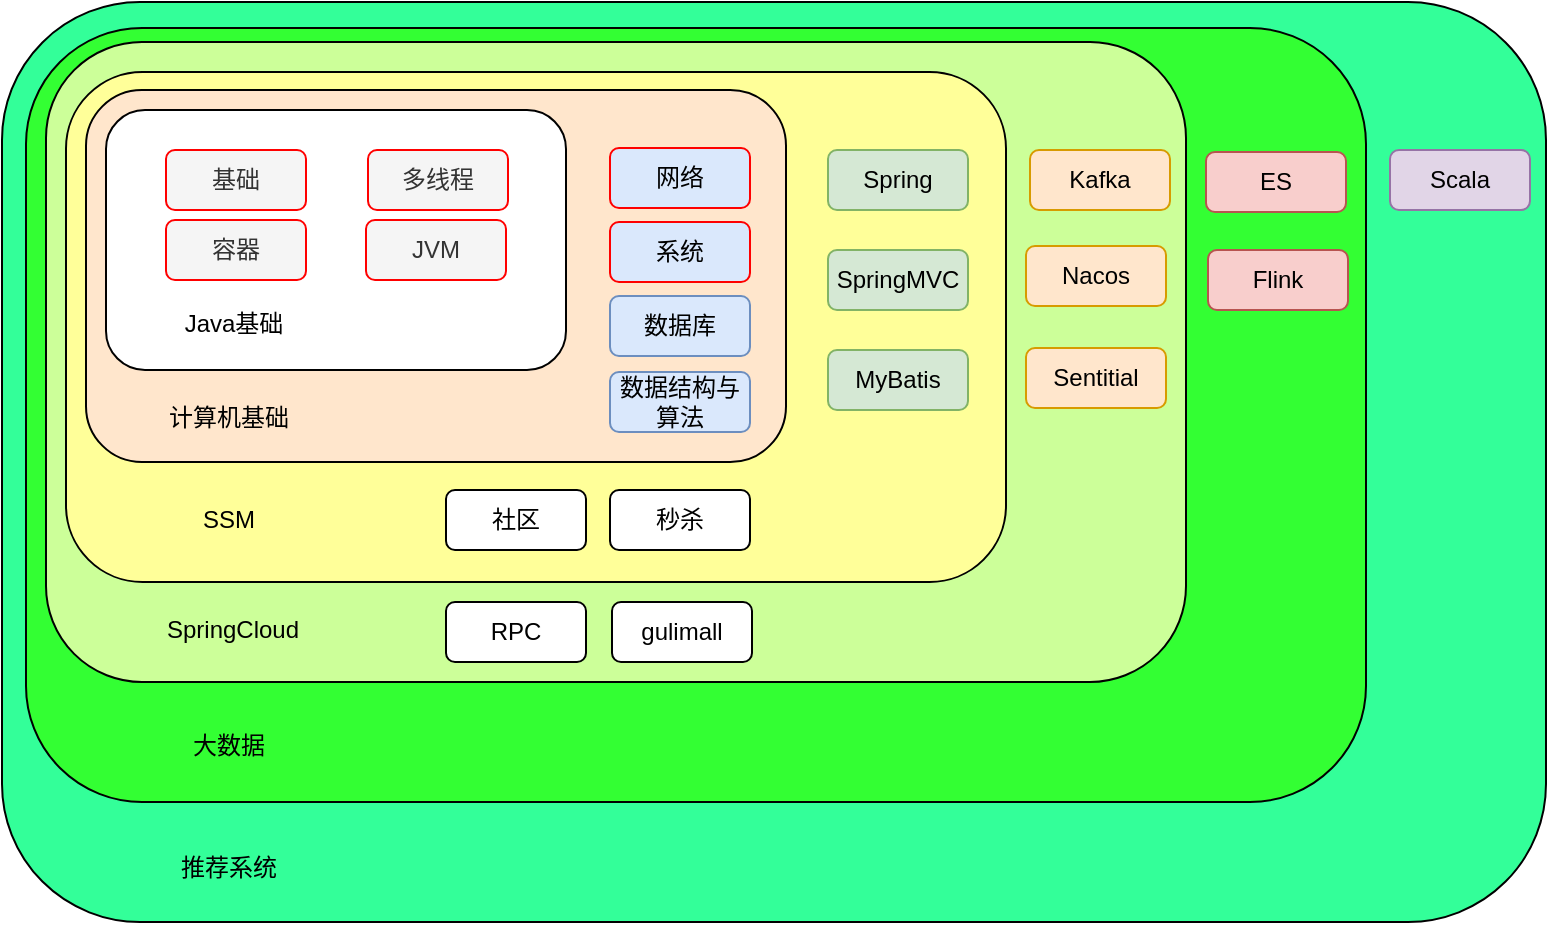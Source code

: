 <mxfile version="17.1.0" type="github">
  <diagram id="prtHgNgQTEPvFCAcTncT" name="Page-1">
    <mxGraphModel dx="920" dy="513" grid="1" gridSize="10" guides="1" tooltips="1" connect="1" arrows="1" fold="1" page="1" pageScale="1" pageWidth="827" pageHeight="1169" math="0" shadow="0">
      <root>
        <mxCell id="0" />
        <mxCell id="1" parent="0" />
        <mxCell id="YJeK3eodqo3O1_8G_3Jh-46" value="" style="rounded=1;whiteSpace=wrap;html=1;fillColor=#33FF99;" vertex="1" parent="1">
          <mxGeometry x="518" y="220" width="772" height="460" as="geometry" />
        </mxCell>
        <mxCell id="YJeK3eodqo3O1_8G_3Jh-37" value="" style="rounded=1;whiteSpace=wrap;html=1;fillColor=#33FF33;" vertex="1" parent="1">
          <mxGeometry x="530" y="233" width="670" height="387" as="geometry" />
        </mxCell>
        <mxCell id="YJeK3eodqo3O1_8G_3Jh-31" value="" style="rounded=1;whiteSpace=wrap;html=1;fillColor=#CCFF99;" vertex="1" parent="1">
          <mxGeometry x="540" y="240" width="570" height="320" as="geometry" />
        </mxCell>
        <mxCell id="YJeK3eodqo3O1_8G_3Jh-12" value="" style="rounded=1;whiteSpace=wrap;html=1;fillColor=#FFFF99;" vertex="1" parent="1">
          <mxGeometry x="550" y="255" width="470" height="255" as="geometry" />
        </mxCell>
        <mxCell id="YJeK3eodqo3O1_8G_3Jh-13" value="" style="rounded=1;whiteSpace=wrap;html=1;fillColor=#FFE6CC;" vertex="1" parent="1">
          <mxGeometry x="560" y="264" width="350" height="186" as="geometry" />
        </mxCell>
        <mxCell id="YJeK3eodqo3O1_8G_3Jh-14" value="计算机基础" style="text;html=1;strokeColor=none;fillColor=none;align=center;verticalAlign=middle;whiteSpace=wrap;rounded=0;" vertex="1" parent="1">
          <mxGeometry x="599" y="413" width="65" height="30" as="geometry" />
        </mxCell>
        <mxCell id="YJeK3eodqo3O1_8G_3Jh-15" value="" style="rounded=1;whiteSpace=wrap;html=1;" vertex="1" parent="1">
          <mxGeometry x="570" y="274" width="230" height="130" as="geometry" />
        </mxCell>
        <mxCell id="YJeK3eodqo3O1_8G_3Jh-16" value="基础" style="rounded=1;whiteSpace=wrap;html=1;fillColor=#f5f5f5;fontColor=#333333;strokeColor=#FF0000;" vertex="1" parent="1">
          <mxGeometry x="600" y="294" width="70" height="30" as="geometry" />
        </mxCell>
        <mxCell id="YJeK3eodqo3O1_8G_3Jh-17" value="容器" style="rounded=1;whiteSpace=wrap;html=1;fillColor=#f5f5f5;fontColor=#333333;strokeColor=#FF0000;" vertex="1" parent="1">
          <mxGeometry x="600" y="329" width="70" height="30" as="geometry" />
        </mxCell>
        <mxCell id="YJeK3eodqo3O1_8G_3Jh-18" value="多线程" style="rounded=1;whiteSpace=wrap;html=1;fillColor=#f5f5f5;fontColor=#333333;strokeColor=#FF0000;" vertex="1" parent="1">
          <mxGeometry x="701" y="294" width="70" height="30" as="geometry" />
        </mxCell>
        <mxCell id="YJeK3eodqo3O1_8G_3Jh-19" value="JVM" style="rounded=1;whiteSpace=wrap;html=1;fillColor=#f5f5f5;fontColor=#333333;strokeColor=#FF0000;" vertex="1" parent="1">
          <mxGeometry x="700" y="329" width="70" height="30" as="geometry" />
        </mxCell>
        <mxCell id="YJeK3eodqo3O1_8G_3Jh-20" value="Java基础" style="text;html=1;strokeColor=none;fillColor=none;align=center;verticalAlign=middle;whiteSpace=wrap;rounded=0;" vertex="1" parent="1">
          <mxGeometry x="604" y="366" width="60" height="30" as="geometry" />
        </mxCell>
        <mxCell id="YJeK3eodqo3O1_8G_3Jh-21" value="网络" style="rounded=1;whiteSpace=wrap;html=1;fillColor=#dae8fc;strokeColor=#FF0000;" vertex="1" parent="1">
          <mxGeometry x="822" y="293" width="70" height="30" as="geometry" />
        </mxCell>
        <mxCell id="YJeK3eodqo3O1_8G_3Jh-22" value="系统" style="rounded=1;whiteSpace=wrap;html=1;fillColor=#dae8fc;strokeColor=#FF0000;" vertex="1" parent="1">
          <mxGeometry x="822" y="330" width="70" height="30" as="geometry" />
        </mxCell>
        <mxCell id="YJeK3eodqo3O1_8G_3Jh-23" value="数据库" style="rounded=1;whiteSpace=wrap;html=1;fillColor=#dae8fc;strokeColor=#6c8ebf;" vertex="1" parent="1">
          <mxGeometry x="822" y="367" width="70" height="30" as="geometry" />
        </mxCell>
        <mxCell id="YJeK3eodqo3O1_8G_3Jh-24" value="SSM" style="text;html=1;strokeColor=none;fillColor=none;align=center;verticalAlign=middle;whiteSpace=wrap;rounded=0;" vertex="1" parent="1">
          <mxGeometry x="599" y="464" width="65" height="30" as="geometry" />
        </mxCell>
        <mxCell id="YJeK3eodqo3O1_8G_3Jh-26" value="SpringMVC" style="rounded=1;whiteSpace=wrap;html=1;fillColor=#d5e8d4;strokeColor=#82b366;" vertex="1" parent="1">
          <mxGeometry x="931" y="344" width="70" height="30" as="geometry" />
        </mxCell>
        <mxCell id="YJeK3eodqo3O1_8G_3Jh-27" value="MyBatis" style="rounded=1;whiteSpace=wrap;html=1;fillColor=#d5e8d4;strokeColor=#82b366;" vertex="1" parent="1">
          <mxGeometry x="931" y="394" width="70" height="30" as="geometry" />
        </mxCell>
        <mxCell id="YJeK3eodqo3O1_8G_3Jh-28" value="Spring" style="rounded=1;whiteSpace=wrap;html=1;fillColor=#d5e8d4;strokeColor=#82b366;" vertex="1" parent="1">
          <mxGeometry x="931" y="294" width="70" height="30" as="geometry" />
        </mxCell>
        <mxCell id="YJeK3eodqo3O1_8G_3Jh-29" value="社区" style="rounded=1;whiteSpace=wrap;html=1;" vertex="1" parent="1">
          <mxGeometry x="740" y="464" width="70" height="30" as="geometry" />
        </mxCell>
        <mxCell id="YJeK3eodqo3O1_8G_3Jh-30" value="秒杀" style="rounded=1;whiteSpace=wrap;html=1;" vertex="1" parent="1">
          <mxGeometry x="822" y="464" width="70" height="30" as="geometry" />
        </mxCell>
        <mxCell id="YJeK3eodqo3O1_8G_3Jh-32" value="SpringCloud" style="text;html=1;strokeColor=none;fillColor=none;align=center;verticalAlign=middle;whiteSpace=wrap;rounded=0;" vertex="1" parent="1">
          <mxGeometry x="601" y="519" width="65" height="30" as="geometry" />
        </mxCell>
        <mxCell id="YJeK3eodqo3O1_8G_3Jh-33" value="ES" style="rounded=1;whiteSpace=wrap;html=1;fillColor=#f8cecc;strokeColor=#b85450;" vertex="1" parent="1">
          <mxGeometry x="1120" y="295" width="70" height="30" as="geometry" />
        </mxCell>
        <mxCell id="YJeK3eodqo3O1_8G_3Jh-34" value="Nacos" style="rounded=1;whiteSpace=wrap;html=1;fillColor=#ffe6cc;strokeColor=#d79b00;" vertex="1" parent="1">
          <mxGeometry x="1030" y="342" width="70" height="30" as="geometry" />
        </mxCell>
        <mxCell id="YJeK3eodqo3O1_8G_3Jh-35" value="Sentitial" style="rounded=1;whiteSpace=wrap;html=1;fillColor=#ffe6cc;strokeColor=#d79b00;" vertex="1" parent="1">
          <mxGeometry x="1030" y="393" width="70" height="30" as="geometry" />
        </mxCell>
        <mxCell id="YJeK3eodqo3O1_8G_3Jh-38" value="大数据" style="text;html=1;strokeColor=none;fillColor=none;align=center;verticalAlign=middle;whiteSpace=wrap;rounded=0;" vertex="1" parent="1">
          <mxGeometry x="599" y="577" width="65" height="30" as="geometry" />
        </mxCell>
        <mxCell id="YJeK3eodqo3O1_8G_3Jh-39" value="Kafka" style="rounded=1;whiteSpace=wrap;html=1;fillColor=#ffe6cc;strokeColor=#d79b00;" vertex="1" parent="1">
          <mxGeometry x="1032" y="294" width="70" height="30" as="geometry" />
        </mxCell>
        <mxCell id="YJeK3eodqo3O1_8G_3Jh-40" value="Flink" style="rounded=1;whiteSpace=wrap;html=1;fillColor=#f8cecc;strokeColor=#b85450;" vertex="1" parent="1">
          <mxGeometry x="1121" y="344" width="70" height="30" as="geometry" />
        </mxCell>
        <mxCell id="YJeK3eodqo3O1_8G_3Jh-41" value="数据结构与算法" style="rounded=1;whiteSpace=wrap;html=1;fillColor=#dae8fc;strokeColor=#6c8ebf;" vertex="1" parent="1">
          <mxGeometry x="822" y="405" width="70" height="30" as="geometry" />
        </mxCell>
        <mxCell id="YJeK3eodqo3O1_8G_3Jh-44" value="RPC" style="rounded=1;whiteSpace=wrap;html=1;" vertex="1" parent="1">
          <mxGeometry x="740" y="520" width="70" height="30" as="geometry" />
        </mxCell>
        <mxCell id="YJeK3eodqo3O1_8G_3Jh-45" value="gulimall" style="rounded=1;whiteSpace=wrap;html=1;" vertex="1" parent="1">
          <mxGeometry x="823" y="520" width="70" height="30" as="geometry" />
        </mxCell>
        <mxCell id="YJeK3eodqo3O1_8G_3Jh-47" value="推荐系统" style="text;html=1;strokeColor=none;fillColor=none;align=center;verticalAlign=middle;whiteSpace=wrap;rounded=0;" vertex="1" parent="1">
          <mxGeometry x="599" y="638" width="65" height="30" as="geometry" />
        </mxCell>
        <mxCell id="YJeK3eodqo3O1_8G_3Jh-48" value="Scala" style="rounded=1;whiteSpace=wrap;html=1;fillColor=#e1d5e7;strokeColor=#9673a6;" vertex="1" parent="1">
          <mxGeometry x="1212" y="294" width="70" height="30" as="geometry" />
        </mxCell>
      </root>
    </mxGraphModel>
  </diagram>
</mxfile>

